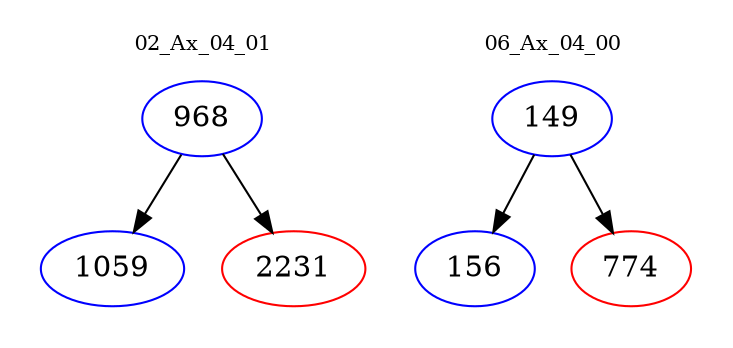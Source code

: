 digraph{
subgraph cluster_0 {
color = white
label = "02_Ax_04_01";
fontsize=10;
T0_968 [label="968", color="blue"]
T0_968 -> T0_1059 [color="black"]
T0_1059 [label="1059", color="blue"]
T0_968 -> T0_2231 [color="black"]
T0_2231 [label="2231", color="red"]
}
subgraph cluster_1 {
color = white
label = "06_Ax_04_00";
fontsize=10;
T1_149 [label="149", color="blue"]
T1_149 -> T1_156 [color="black"]
T1_156 [label="156", color="blue"]
T1_149 -> T1_774 [color="black"]
T1_774 [label="774", color="red"]
}
}

